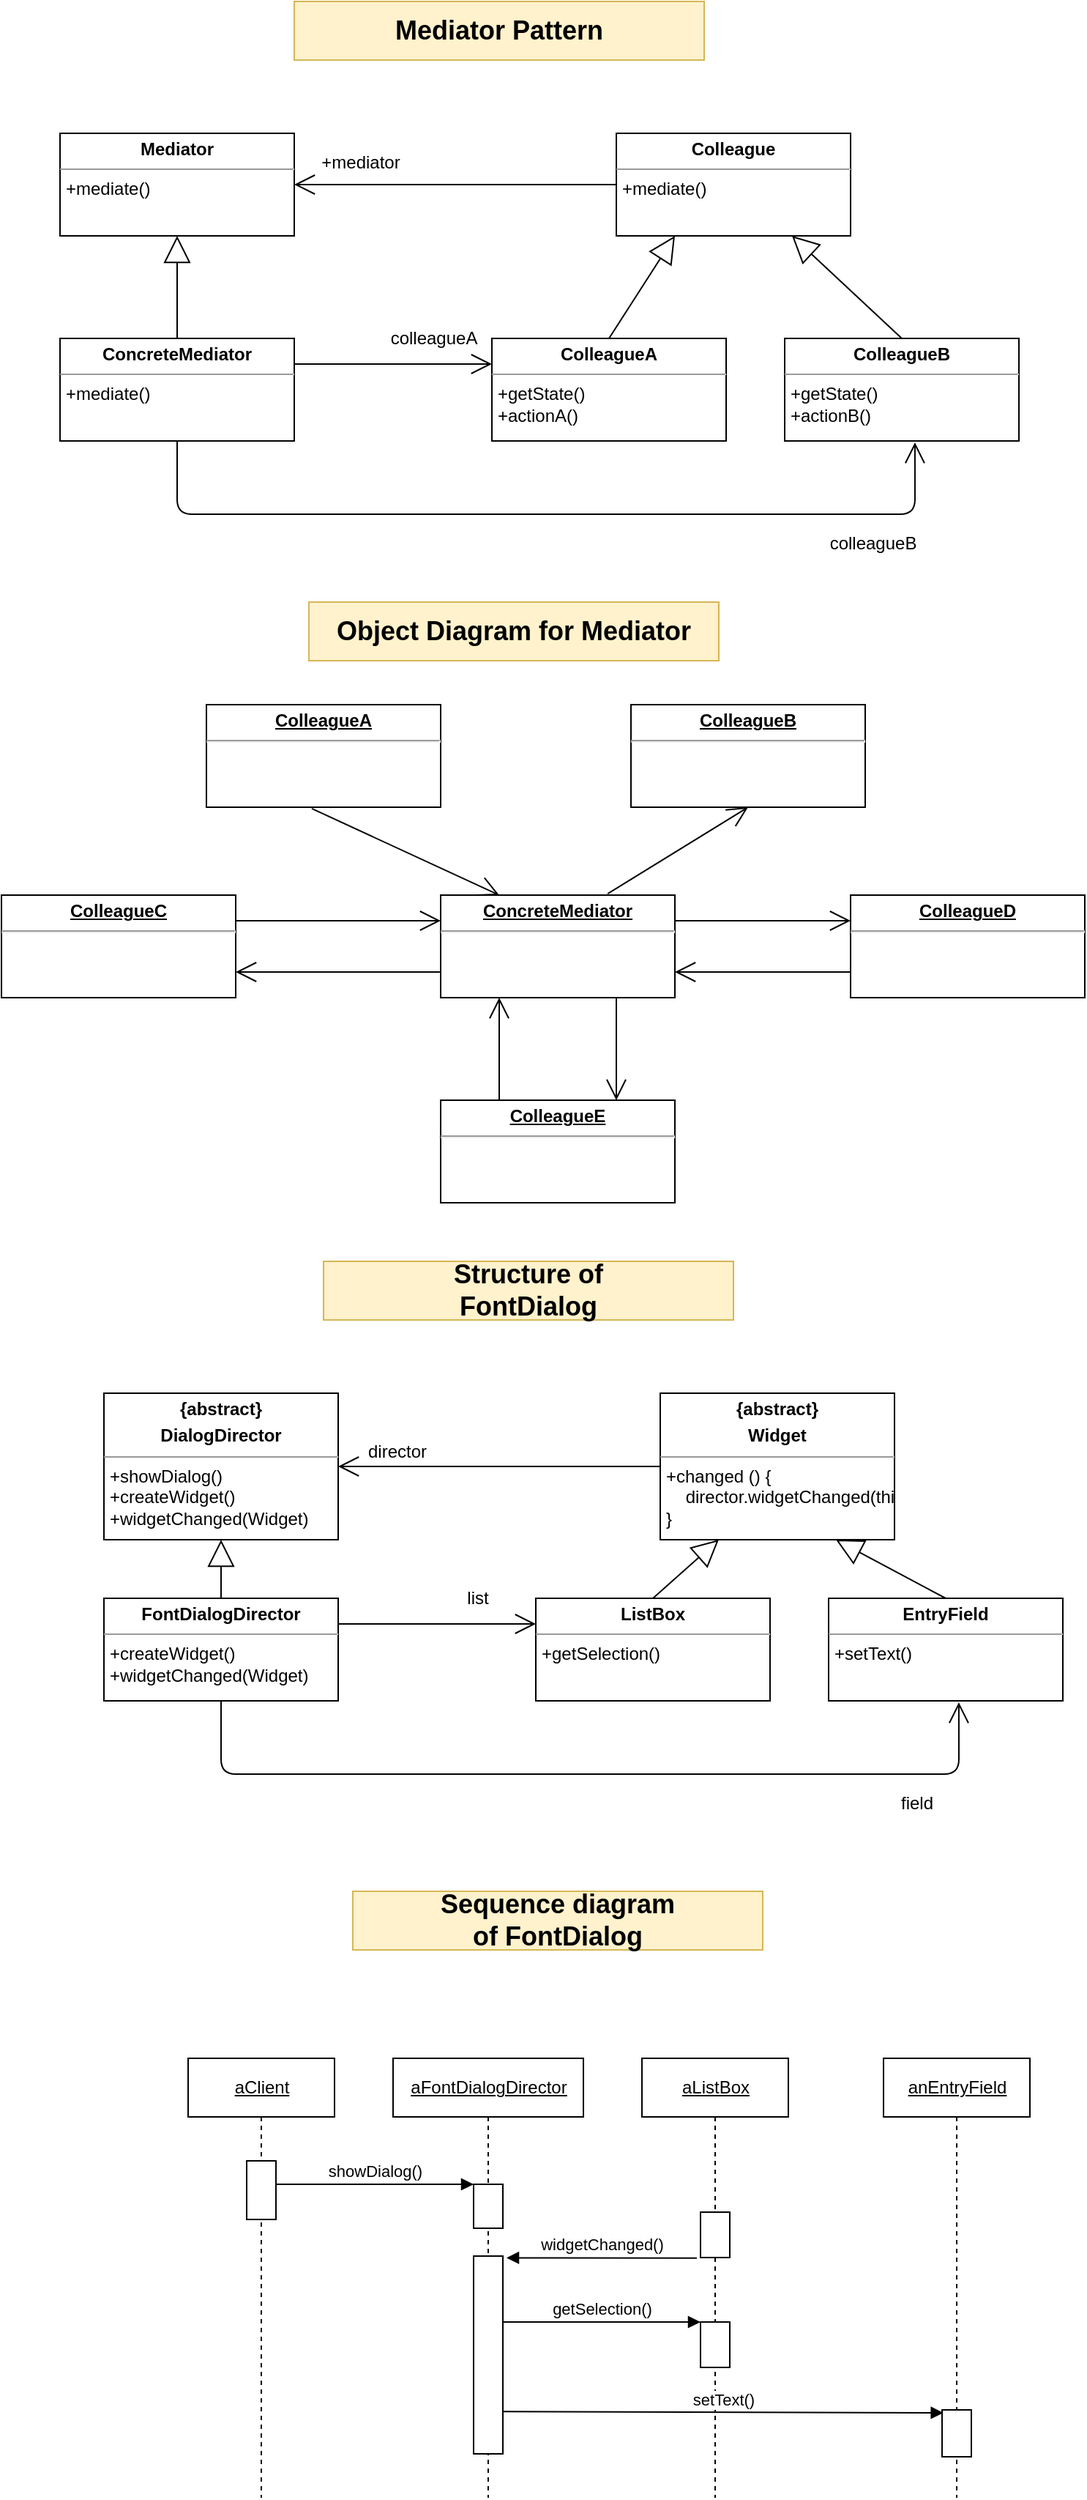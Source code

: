 <mxfile version="15.0.2" type="github">
  <diagram id="xZ_1AIJkeaZ1rtI2iKj8" name="Page-1">
    <mxGraphModel dx="845" dy="753" grid="1" gridSize="10" guides="1" tooltips="1" connect="1" arrows="1" fold="1" page="1" pageScale="1" pageWidth="827" pageHeight="1169" math="0" shadow="0">
      <root>
        <mxCell id="0" />
        <mxCell id="1" parent="0" />
        <mxCell id="1PNxKG9cB4ipBtSQmLbZ-1" value="Mediator Pattern" style="text;html=1;strokeColor=#d6b656;fillColor=#fff2cc;align=center;verticalAlign=middle;whiteSpace=wrap;rounded=0;fontSize=18;fontStyle=1" vertex="1" parent="1">
          <mxGeometry x="280" y="50" width="280" height="40" as="geometry" />
        </mxCell>
        <mxCell id="1PNxKG9cB4ipBtSQmLbZ-3" value="&lt;p style=&quot;margin: 0px ; margin-top: 4px ; text-align: center&quot;&gt;&lt;b&gt;ConcreteMediator&lt;/b&gt;&lt;/p&gt;&lt;hr size=&quot;1&quot;&gt;&lt;p style=&quot;margin: 0px ; margin-left: 4px&quot;&gt;+mediate()&lt;/p&gt;" style="verticalAlign=top;align=left;overflow=fill;fontSize=12;fontFamily=Helvetica;html=1;" vertex="1" parent="1">
          <mxGeometry x="120" y="280" width="160" height="70" as="geometry" />
        </mxCell>
        <mxCell id="1PNxKG9cB4ipBtSQmLbZ-4" value="" style="endArrow=block;endSize=16;endFill=0;html=1;elbow=vertical;rounded=0;entryX=0.5;entryY=1;entryDx=0;entryDy=0;exitX=0.5;exitY=0;exitDx=0;exitDy=0;" edge="1" parent="1" source="1PNxKG9cB4ipBtSQmLbZ-3" target="1PNxKG9cB4ipBtSQmLbZ-2">
          <mxGeometry width="160" relative="1" as="geometry">
            <mxPoint x="200" y="270" as="sourcePoint" />
            <mxPoint x="200" y="260" as="targetPoint" />
          </mxGeometry>
        </mxCell>
        <mxCell id="1PNxKG9cB4ipBtSQmLbZ-6" value="&lt;p style=&quot;margin: 0px ; margin-top: 4px ; text-align: center&quot;&gt;&lt;b&gt;Colleague&lt;/b&gt;&lt;/p&gt;&lt;hr size=&quot;1&quot;&gt;&lt;p style=&quot;margin: 0px ; margin-left: 4px&quot;&gt;+mediate()&lt;/p&gt;" style="verticalAlign=top;align=left;overflow=fill;fontSize=12;fontFamily=Helvetica;html=1;" vertex="1" parent="1">
          <mxGeometry x="500" y="140" width="160" height="70" as="geometry" />
        </mxCell>
        <mxCell id="1PNxKG9cB4ipBtSQmLbZ-7" value="&lt;p style=&quot;margin: 0px ; margin-top: 4px ; text-align: center&quot;&gt;&lt;b&gt;ColleagueA&lt;/b&gt;&lt;/p&gt;&lt;hr size=&quot;1&quot;&gt;&lt;p style=&quot;margin: 0px ; margin-left: 4px&quot;&gt;+getState()&lt;/p&gt;&lt;p style=&quot;margin: 0px ; margin-left: 4px&quot;&gt;+actionA()&lt;/p&gt;" style="verticalAlign=top;align=left;overflow=fill;fontSize=12;fontFamily=Helvetica;html=1;" vertex="1" parent="1">
          <mxGeometry x="415" y="280" width="160" height="70" as="geometry" />
        </mxCell>
        <mxCell id="1PNxKG9cB4ipBtSQmLbZ-8" value="&lt;p style=&quot;margin: 0px ; margin-top: 4px ; text-align: center&quot;&gt;&lt;b&gt;ColleagueB&lt;/b&gt;&lt;br&gt;&lt;/p&gt;&lt;hr size=&quot;1&quot;&gt;&lt;p style=&quot;margin: 0px 0px 0px 4px&quot;&gt;+getState()&lt;/p&gt;&lt;p style=&quot;margin: 0px 0px 0px 4px&quot;&gt;+actionB()&lt;/p&gt;" style="verticalAlign=top;align=left;overflow=fill;fontSize=12;fontFamily=Helvetica;html=1;" vertex="1" parent="1">
          <mxGeometry x="615" y="280" width="160" height="70" as="geometry" />
        </mxCell>
        <mxCell id="1PNxKG9cB4ipBtSQmLbZ-9" value="" style="endArrow=open;endFill=1;endSize=12;html=1;exitX=0;exitY=0.5;exitDx=0;exitDy=0;" edge="1" parent="1" source="1PNxKG9cB4ipBtSQmLbZ-6">
          <mxGeometry width="160" relative="1" as="geometry">
            <mxPoint x="414" y="210" as="sourcePoint" />
            <mxPoint x="280" y="175" as="targetPoint" />
          </mxGeometry>
        </mxCell>
        <mxCell id="1PNxKG9cB4ipBtSQmLbZ-10" value="+mediator" style="text;html=1;align=center;verticalAlign=middle;resizable=0;points=[];autosize=1;strokeColor=none;" vertex="1" parent="1">
          <mxGeometry x="290" y="150" width="70" height="20" as="geometry" />
        </mxCell>
        <mxCell id="1PNxKG9cB4ipBtSQmLbZ-11" value="" style="endArrow=block;endSize=16;endFill=0;html=1;elbow=vertical;rounded=0;entryX=0.25;entryY=1;entryDx=0;entryDy=0;exitX=0.5;exitY=0;exitDx=0;exitDy=0;" edge="1" parent="1" source="1PNxKG9cB4ipBtSQmLbZ-7" target="1PNxKG9cB4ipBtSQmLbZ-6">
          <mxGeometry width="160" relative="1" as="geometry">
            <mxPoint x="530" y="300" as="sourcePoint" />
            <mxPoint x="530" y="230" as="targetPoint" />
          </mxGeometry>
        </mxCell>
        <mxCell id="1PNxKG9cB4ipBtSQmLbZ-12" value="" style="endArrow=block;endSize=16;endFill=0;html=1;elbow=vertical;rounded=0;entryX=0.75;entryY=1;entryDx=0;entryDy=0;exitX=0.5;exitY=0;exitDx=0;exitDy=0;" edge="1" parent="1" source="1PNxKG9cB4ipBtSQmLbZ-8" target="1PNxKG9cB4ipBtSQmLbZ-6">
          <mxGeometry width="160" relative="1" as="geometry">
            <mxPoint x="505" y="290" as="sourcePoint" />
            <mxPoint x="550" y="220" as="targetPoint" />
          </mxGeometry>
        </mxCell>
        <mxCell id="1PNxKG9cB4ipBtSQmLbZ-13" value="" style="endArrow=open;endFill=1;endSize=12;html=1;exitX=1;exitY=0.25;exitDx=0;exitDy=0;entryX=0;entryY=0.25;entryDx=0;entryDy=0;" edge="1" parent="1" source="1PNxKG9cB4ipBtSQmLbZ-3" target="1PNxKG9cB4ipBtSQmLbZ-7">
          <mxGeometry width="160" relative="1" as="geometry">
            <mxPoint x="460" y="300" as="sourcePoint" />
            <mxPoint x="420" y="300" as="targetPoint" />
          </mxGeometry>
        </mxCell>
        <mxCell id="1PNxKG9cB4ipBtSQmLbZ-14" value="colleagueA" style="text;html=1;align=center;verticalAlign=middle;resizable=0;points=[];autosize=1;strokeColor=none;" vertex="1" parent="1">
          <mxGeometry x="340" y="270" width="70" height="20" as="geometry" />
        </mxCell>
        <mxCell id="1PNxKG9cB4ipBtSQmLbZ-15" value="" style="endArrow=open;endFill=1;endSize=12;html=1;exitX=0.5;exitY=1;exitDx=0;exitDy=0;entryX=0.556;entryY=1.014;entryDx=0;entryDy=0;entryPerimeter=0;" edge="1" parent="1" source="1PNxKG9cB4ipBtSQmLbZ-3" target="1PNxKG9cB4ipBtSQmLbZ-8">
          <mxGeometry width="160" relative="1" as="geometry">
            <mxPoint x="290" y="307.5" as="sourcePoint" />
            <mxPoint x="425" y="307.5" as="targetPoint" />
            <Array as="points">
              <mxPoint x="200" y="400" />
              <mxPoint x="704" y="400" />
            </Array>
          </mxGeometry>
        </mxCell>
        <mxCell id="1PNxKG9cB4ipBtSQmLbZ-16" value="colleagueB" style="text;html=1;align=center;verticalAlign=middle;resizable=0;points=[];autosize=1;strokeColor=none;" vertex="1" parent="1">
          <mxGeometry x="640" y="410" width="70" height="20" as="geometry" />
        </mxCell>
        <mxCell id="1PNxKG9cB4ipBtSQmLbZ-17" value="Object Diagram for Mediator" style="text;html=1;strokeColor=#d6b656;fillColor=#fff2cc;align=center;verticalAlign=middle;whiteSpace=wrap;rounded=0;fontSize=18;fontStyle=1" vertex="1" parent="1">
          <mxGeometry x="290" y="460" width="280" height="40" as="geometry" />
        </mxCell>
        <mxCell id="1PNxKG9cB4ipBtSQmLbZ-18" value="&lt;p style=&quot;margin: 0px ; margin-top: 4px ; text-align: center ; text-decoration: underline&quot;&gt;&lt;b&gt;ColleagueA&lt;/b&gt;&lt;/p&gt;&lt;hr&gt;&lt;p style=&quot;margin: 0px ; margin-left: 8px&quot;&gt;&lt;br&gt;&lt;/p&gt;" style="verticalAlign=top;align=left;overflow=fill;fontSize=12;fontFamily=Helvetica;html=1;" vertex="1" parent="1">
          <mxGeometry x="220" y="530" width="160" height="70" as="geometry" />
        </mxCell>
        <mxCell id="1PNxKG9cB4ipBtSQmLbZ-19" value="&lt;p style=&quot;margin: 0px ; margin-top: 4px ; text-align: center ; text-decoration: underline&quot;&gt;&lt;b&gt;ColleagueB&lt;/b&gt;&lt;/p&gt;&lt;hr&gt;&lt;p style=&quot;margin: 0px ; margin-left: 8px&quot;&gt;&lt;br&gt;&lt;/p&gt;" style="verticalAlign=top;align=left;overflow=fill;fontSize=12;fontFamily=Helvetica;html=1;" vertex="1" parent="1">
          <mxGeometry x="510" y="530" width="160" height="70" as="geometry" />
        </mxCell>
        <mxCell id="1PNxKG9cB4ipBtSQmLbZ-20" value="&lt;p style=&quot;margin: 0px ; margin-top: 4px ; text-align: center ; text-decoration: underline&quot;&gt;&lt;b&gt;ColleagueC&lt;/b&gt;&lt;/p&gt;&lt;hr&gt;&lt;p style=&quot;margin: 0px ; margin-left: 8px&quot;&gt;&lt;br&gt;&lt;/p&gt;" style="verticalAlign=top;align=left;overflow=fill;fontSize=12;fontFamily=Helvetica;html=1;" vertex="1" parent="1">
          <mxGeometry x="80" y="660" width="160" height="70" as="geometry" />
        </mxCell>
        <mxCell id="1PNxKG9cB4ipBtSQmLbZ-21" value="&lt;p style=&quot;margin: 0px ; margin-top: 4px ; text-align: center ; text-decoration: underline&quot;&gt;&lt;b&gt;ConcreteMediator&lt;/b&gt;&lt;/p&gt;&lt;hr&gt;&lt;p style=&quot;margin: 0px ; margin-left: 8px&quot;&gt;&lt;br&gt;&lt;/p&gt;" style="verticalAlign=top;align=left;overflow=fill;fontSize=12;fontFamily=Helvetica;html=1;" vertex="1" parent="1">
          <mxGeometry x="380" y="660" width="160" height="70" as="geometry" />
        </mxCell>
        <mxCell id="1PNxKG9cB4ipBtSQmLbZ-22" value="&lt;p style=&quot;margin: 0px ; margin-top: 4px ; text-align: center ; text-decoration: underline&quot;&gt;&lt;b&gt;ColleagueD&lt;/b&gt;&lt;/p&gt;&lt;hr&gt;&lt;p style=&quot;margin: 0px ; margin-left: 8px&quot;&gt;&lt;br&gt;&lt;/p&gt;" style="verticalAlign=top;align=left;overflow=fill;fontSize=12;fontFamily=Helvetica;html=1;" vertex="1" parent="1">
          <mxGeometry x="660" y="660" width="160" height="70" as="geometry" />
        </mxCell>
        <mxCell id="1PNxKG9cB4ipBtSQmLbZ-23" value="&lt;p style=&quot;margin: 0px ; margin-top: 4px ; text-align: center ; text-decoration: underline&quot;&gt;&lt;b&gt;ColleagueE&lt;/b&gt;&lt;/p&gt;&lt;hr&gt;&lt;p style=&quot;margin: 0px ; margin-left: 8px&quot;&gt;&lt;br&gt;&lt;/p&gt;" style="verticalAlign=top;align=left;overflow=fill;fontSize=12;fontFamily=Helvetica;html=1;" vertex="1" parent="1">
          <mxGeometry x="380" y="800" width="160" height="70" as="geometry" />
        </mxCell>
        <mxCell id="1PNxKG9cB4ipBtSQmLbZ-24" value="" style="endArrow=open;endFill=1;endSize=12;html=1;exitX=0.45;exitY=1.014;exitDx=0;exitDy=0;exitPerimeter=0;entryX=0.25;entryY=0;entryDx=0;entryDy=0;" edge="1" parent="1" source="1PNxKG9cB4ipBtSQmLbZ-18" target="1PNxKG9cB4ipBtSQmLbZ-21">
          <mxGeometry width="160" relative="1" as="geometry">
            <mxPoint x="-10" y="740" as="sourcePoint" />
            <mxPoint x="430" y="660" as="targetPoint" />
            <Array as="points" />
          </mxGeometry>
        </mxCell>
        <mxCell id="1PNxKG9cB4ipBtSQmLbZ-25" value="" style="endArrow=open;endFill=1;endSize=12;html=1;exitX=0.713;exitY=-0.014;exitDx=0;exitDy=0;exitPerimeter=0;entryX=0.5;entryY=1;entryDx=0;entryDy=0;" edge="1" parent="1" source="1PNxKG9cB4ipBtSQmLbZ-21" target="1PNxKG9cB4ipBtSQmLbZ-19">
          <mxGeometry width="160" relative="1" as="geometry">
            <mxPoint x="516" y="610.98" as="sourcePoint" />
            <mxPoint x="644" y="670" as="targetPoint" />
            <Array as="points" />
          </mxGeometry>
        </mxCell>
        <mxCell id="1PNxKG9cB4ipBtSQmLbZ-26" value="" style="endArrow=open;endFill=1;endSize=12;html=1;exitX=1;exitY=0.25;exitDx=0;exitDy=0;entryX=0;entryY=0.25;entryDx=0;entryDy=0;" edge="1" parent="1" source="1PNxKG9cB4ipBtSQmLbZ-21" target="1PNxKG9cB4ipBtSQmLbZ-22">
          <mxGeometry width="160" relative="1" as="geometry">
            <mxPoint x="504.08" y="669.02" as="sourcePoint" />
            <mxPoint x="600" y="610" as="targetPoint" />
            <Array as="points" />
          </mxGeometry>
        </mxCell>
        <mxCell id="1PNxKG9cB4ipBtSQmLbZ-27" value="" style="endArrow=open;endFill=1;endSize=12;html=1;exitX=0;exitY=0.75;exitDx=0;exitDy=0;entryX=1;entryY=0.75;entryDx=0;entryDy=0;" edge="1" parent="1" source="1PNxKG9cB4ipBtSQmLbZ-22" target="1PNxKG9cB4ipBtSQmLbZ-21">
          <mxGeometry width="160" relative="1" as="geometry">
            <mxPoint x="550" y="687.5" as="sourcePoint" />
            <mxPoint x="670" y="687.5" as="targetPoint" />
            <Array as="points" />
          </mxGeometry>
        </mxCell>
        <mxCell id="1PNxKG9cB4ipBtSQmLbZ-28" value="" style="endArrow=open;endFill=1;endSize=12;html=1;exitX=1;exitY=0.25;exitDx=0;exitDy=0;entryX=0;entryY=0.25;entryDx=0;entryDy=0;" edge="1" parent="1" source="1PNxKG9cB4ipBtSQmLbZ-20" target="1PNxKG9cB4ipBtSQmLbZ-21">
          <mxGeometry width="160" relative="1" as="geometry">
            <mxPoint x="250" y="677" as="sourcePoint" />
            <mxPoint x="370" y="677" as="targetPoint" />
            <Array as="points" />
          </mxGeometry>
        </mxCell>
        <mxCell id="1PNxKG9cB4ipBtSQmLbZ-29" value="" style="endArrow=open;endFill=1;endSize=12;html=1;exitX=0;exitY=0.75;exitDx=0;exitDy=0;entryX=1;entryY=0.75;entryDx=0;entryDy=0;" edge="1" parent="1" source="1PNxKG9cB4ipBtSQmLbZ-21" target="1PNxKG9cB4ipBtSQmLbZ-20">
          <mxGeometry width="160" relative="1" as="geometry">
            <mxPoint x="370" y="712" as="sourcePoint" />
            <mxPoint x="250" y="712" as="targetPoint" />
            <Array as="points" />
          </mxGeometry>
        </mxCell>
        <mxCell id="1PNxKG9cB4ipBtSQmLbZ-30" value="" style="endArrow=open;endFill=1;endSize=12;html=1;exitX=0.25;exitY=0;exitDx=0;exitDy=0;entryX=0.25;entryY=1;entryDx=0;entryDy=0;" edge="1" parent="1" source="1PNxKG9cB4ipBtSQmLbZ-23" target="1PNxKG9cB4ipBtSQmLbZ-21">
          <mxGeometry width="160" relative="1" as="geometry">
            <mxPoint x="344" y="730" as="sourcePoint" />
            <mxPoint x="390" y="750" as="targetPoint" />
            <Array as="points" />
          </mxGeometry>
        </mxCell>
        <mxCell id="1PNxKG9cB4ipBtSQmLbZ-31" value="" style="endArrow=open;endFill=1;endSize=12;html=1;exitX=0.75;exitY=1;exitDx=0;exitDy=0;entryX=0.75;entryY=0;entryDx=0;entryDy=0;" edge="1" parent="1" source="1PNxKG9cB4ipBtSQmLbZ-21" target="1PNxKG9cB4ipBtSQmLbZ-23">
          <mxGeometry width="160" relative="1" as="geometry">
            <mxPoint x="484" y="765" as="sourcePoint" />
            <mxPoint x="344" y="765" as="targetPoint" />
            <Array as="points" />
          </mxGeometry>
        </mxCell>
        <mxCell id="1PNxKG9cB4ipBtSQmLbZ-32" value="&lt;div&gt;Structure of&lt;/div&gt;&lt;div&gt;FontDialog&lt;/div&gt;" style="text;html=1;strokeColor=#d6b656;fillColor=#fff2cc;align=center;verticalAlign=middle;whiteSpace=wrap;rounded=0;fontSize=18;fontStyle=1" vertex="1" parent="1">
          <mxGeometry x="300" y="910" width="280" height="40" as="geometry" />
        </mxCell>
        <mxCell id="1PNxKG9cB4ipBtSQmLbZ-49" value="&lt;p style=&quot;margin: 0px ; margin-top: 4px ; text-align: center&quot;&gt;&lt;b&gt;{abstract}&lt;/b&gt;&lt;/p&gt;&lt;p style=&quot;margin: 0px ; margin-top: 4px ; text-align: center&quot;&gt;&lt;b&gt;DialogDirector&lt;/b&gt;&lt;/p&gt;&lt;hr size=&quot;1&quot;&gt;&lt;p style=&quot;margin: 0px ; margin-left: 4px&quot;&gt;+showDialog()&lt;/p&gt;&lt;p style=&quot;margin: 0px ; margin-left: 4px&quot;&gt;+createWidget()&lt;/p&gt;&lt;p style=&quot;margin: 0px ; margin-left: 4px&quot;&gt;+widgetChanged(Widget)&lt;/p&gt;" style="verticalAlign=top;align=left;overflow=fill;fontSize=12;fontFamily=Helvetica;html=1;" vertex="1" parent="1">
          <mxGeometry x="150" y="1000" width="160" height="100" as="geometry" />
        </mxCell>
        <mxCell id="1PNxKG9cB4ipBtSQmLbZ-50" value="&lt;p style=&quot;margin: 0px ; margin-top: 4px ; text-align: center&quot;&gt;&lt;b&gt;FontDialogDirector&lt;/b&gt;&lt;/p&gt;&lt;hr size=&quot;1&quot;&gt;&lt;p style=&quot;margin: 0px ; margin-left: 4px&quot;&gt;+createWidget()&lt;/p&gt;&lt;p style=&quot;margin: 0px ; margin-left: 4px&quot;&gt;+widgetChanged(Widget)&lt;br&gt;&lt;/p&gt;" style="verticalAlign=top;align=left;overflow=fill;fontSize=12;fontFamily=Helvetica;html=1;" vertex="1" parent="1">
          <mxGeometry x="150" y="1140" width="160" height="70" as="geometry" />
        </mxCell>
        <mxCell id="1PNxKG9cB4ipBtSQmLbZ-51" value="" style="endArrow=block;endSize=16;endFill=0;html=1;elbow=vertical;rounded=0;entryX=0.5;entryY=1;entryDx=0;entryDy=0;exitX=0.5;exitY=0;exitDx=0;exitDy=0;" edge="1" parent="1" source="1PNxKG9cB4ipBtSQmLbZ-50" target="1PNxKG9cB4ipBtSQmLbZ-49">
          <mxGeometry width="160" relative="1" as="geometry">
            <mxPoint x="230" y="1130" as="sourcePoint" />
            <mxPoint x="230" y="1120" as="targetPoint" />
          </mxGeometry>
        </mxCell>
        <mxCell id="1PNxKG9cB4ipBtSQmLbZ-52" value="&lt;p style=&quot;margin: 0px ; margin-top: 4px ; text-align: center&quot;&gt;&lt;b&gt;{abstract}&lt;/b&gt;&lt;/p&gt;&lt;p style=&quot;margin: 0px ; margin-top: 4px ; text-align: center&quot;&gt;&lt;b&gt;Widget&lt;/b&gt;&lt;/p&gt;&lt;hr size=&quot;1&quot;&gt;&lt;p style=&quot;margin: 0px ; margin-left: 4px&quot;&gt;+changed () {&lt;/p&gt;&lt;p style=&quot;margin: 0px ; margin-left: 4px&quot;&gt;&amp;nbsp; &amp;nbsp; director.widgetChanged(this)&lt;/p&gt;&lt;p style=&quot;margin: 0px ; margin-left: 4px&quot;&gt;}&lt;/p&gt;" style="verticalAlign=top;align=left;overflow=fill;fontSize=12;fontFamily=Helvetica;html=1;" vertex="1" parent="1">
          <mxGeometry x="530" y="1000" width="160" height="100" as="geometry" />
        </mxCell>
        <mxCell id="1PNxKG9cB4ipBtSQmLbZ-53" value="&lt;p style=&quot;margin: 0px ; margin-top: 4px ; text-align: center&quot;&gt;&lt;b&gt;ListBox&lt;/b&gt;&lt;/p&gt;&lt;hr size=&quot;1&quot;&gt;&lt;p style=&quot;margin: 0px ; margin-left: 4px&quot;&gt;+getSelection()&lt;/p&gt;" style="verticalAlign=top;align=left;overflow=fill;fontSize=12;fontFamily=Helvetica;html=1;" vertex="1" parent="1">
          <mxGeometry x="445" y="1140" width="160" height="70" as="geometry" />
        </mxCell>
        <mxCell id="1PNxKG9cB4ipBtSQmLbZ-54" value="&lt;p style=&quot;margin: 0px ; margin-top: 4px ; text-align: center&quot;&gt;&lt;b&gt;EntryField&lt;/b&gt;&lt;br&gt;&lt;/p&gt;&lt;hr size=&quot;1&quot;&gt;&lt;p style=&quot;margin: 0px 0px 0px 4px&quot;&gt;+setText()&lt;/p&gt;" style="verticalAlign=top;align=left;overflow=fill;fontSize=12;fontFamily=Helvetica;html=1;" vertex="1" parent="1">
          <mxGeometry x="645" y="1140" width="160" height="70" as="geometry" />
        </mxCell>
        <mxCell id="1PNxKG9cB4ipBtSQmLbZ-55" value="" style="endArrow=open;endFill=1;endSize=12;html=1;exitX=0;exitY=0.5;exitDx=0;exitDy=0;entryX=1;entryY=0.5;entryDx=0;entryDy=0;" edge="1" parent="1" source="1PNxKG9cB4ipBtSQmLbZ-52" target="1PNxKG9cB4ipBtSQmLbZ-49">
          <mxGeometry width="160" relative="1" as="geometry">
            <mxPoint x="444" y="1070" as="sourcePoint" />
            <mxPoint x="310" y="1035" as="targetPoint" />
          </mxGeometry>
        </mxCell>
        <mxCell id="1PNxKG9cB4ipBtSQmLbZ-56" value="director" style="text;html=1;align=center;verticalAlign=middle;resizable=0;points=[];autosize=1;strokeColor=none;" vertex="1" parent="1">
          <mxGeometry x="320" y="1030" width="60" height="20" as="geometry" />
        </mxCell>
        <mxCell id="1PNxKG9cB4ipBtSQmLbZ-57" value="" style="endArrow=block;endSize=16;endFill=0;html=1;elbow=vertical;rounded=0;entryX=0.25;entryY=1;entryDx=0;entryDy=0;exitX=0.5;exitY=0;exitDx=0;exitDy=0;" edge="1" parent="1" source="1PNxKG9cB4ipBtSQmLbZ-53" target="1PNxKG9cB4ipBtSQmLbZ-52">
          <mxGeometry width="160" relative="1" as="geometry">
            <mxPoint x="560" y="1160" as="sourcePoint" />
            <mxPoint x="560" y="1090" as="targetPoint" />
          </mxGeometry>
        </mxCell>
        <mxCell id="1PNxKG9cB4ipBtSQmLbZ-58" value="" style="endArrow=block;endSize=16;endFill=0;html=1;elbow=vertical;rounded=0;entryX=0.75;entryY=1;entryDx=0;entryDy=0;exitX=0.5;exitY=0;exitDx=0;exitDy=0;" edge="1" parent="1" source="1PNxKG9cB4ipBtSQmLbZ-54" target="1PNxKG9cB4ipBtSQmLbZ-52">
          <mxGeometry width="160" relative="1" as="geometry">
            <mxPoint x="535" y="1150" as="sourcePoint" />
            <mxPoint x="580" y="1080" as="targetPoint" />
          </mxGeometry>
        </mxCell>
        <mxCell id="1PNxKG9cB4ipBtSQmLbZ-59" value="" style="endArrow=open;endFill=1;endSize=12;html=1;exitX=1;exitY=0.25;exitDx=0;exitDy=0;entryX=0;entryY=0.25;entryDx=0;entryDy=0;" edge="1" parent="1" source="1PNxKG9cB4ipBtSQmLbZ-50" target="1PNxKG9cB4ipBtSQmLbZ-53">
          <mxGeometry width="160" relative="1" as="geometry">
            <mxPoint x="490" y="1160" as="sourcePoint" />
            <mxPoint x="450" y="1160" as="targetPoint" />
          </mxGeometry>
        </mxCell>
        <mxCell id="1PNxKG9cB4ipBtSQmLbZ-60" value="list" style="text;html=1;align=center;verticalAlign=middle;resizable=0;points=[];autosize=1;strokeColor=none;" vertex="1" parent="1">
          <mxGeometry x="390" y="1130" width="30" height="20" as="geometry" />
        </mxCell>
        <mxCell id="1PNxKG9cB4ipBtSQmLbZ-61" value="" style="endArrow=open;endFill=1;endSize=12;html=1;exitX=0.5;exitY=1;exitDx=0;exitDy=0;entryX=0.556;entryY=1.014;entryDx=0;entryDy=0;entryPerimeter=0;" edge="1" parent="1" source="1PNxKG9cB4ipBtSQmLbZ-50" target="1PNxKG9cB4ipBtSQmLbZ-54">
          <mxGeometry width="160" relative="1" as="geometry">
            <mxPoint x="320" y="1167.5" as="sourcePoint" />
            <mxPoint x="455" y="1167.5" as="targetPoint" />
            <Array as="points">
              <mxPoint x="230" y="1260" />
              <mxPoint x="734" y="1260" />
            </Array>
          </mxGeometry>
        </mxCell>
        <mxCell id="1PNxKG9cB4ipBtSQmLbZ-62" value="field" style="text;html=1;align=center;verticalAlign=middle;resizable=0;points=[];autosize=1;strokeColor=none;" vertex="1" parent="1">
          <mxGeometry x="685" y="1270" width="40" height="20" as="geometry" />
        </mxCell>
        <mxCell id="1PNxKG9cB4ipBtSQmLbZ-2" value="&lt;p style=&quot;margin: 0px ; margin-top: 4px ; text-align: center&quot;&gt;&lt;b&gt;Mediator&lt;/b&gt;&lt;/p&gt;&lt;hr size=&quot;1&quot;&gt;&lt;p style=&quot;margin: 0px ; margin-left: 4px&quot;&gt;+mediate()&lt;/p&gt;" style="verticalAlign=top;align=left;overflow=fill;fontSize=12;fontFamily=Helvetica;html=1;" vertex="1" parent="1">
          <mxGeometry x="120" y="140" width="160" height="70" as="geometry" />
        </mxCell>
        <mxCell id="1PNxKG9cB4ipBtSQmLbZ-78" value="&lt;u&gt;aClient&lt;/u&gt;" style="shape=umlLifeline;perimeter=lifelinePerimeter;whiteSpace=wrap;html=1;container=1;collapsible=0;recursiveResize=0;outlineConnect=0;" vertex="1" parent="1">
          <mxGeometry x="207.5" y="1454" width="100" height="300" as="geometry" />
        </mxCell>
        <mxCell id="1PNxKG9cB4ipBtSQmLbZ-82" value="showDialog()" style="html=1;verticalAlign=bottom;endArrow=block;entryX=0;entryY=0;" edge="1" target="1PNxKG9cB4ipBtSQmLbZ-81" parent="1">
          <mxGeometry relative="1" as="geometry">
            <mxPoint x="267.5" y="1540" as="sourcePoint" />
          </mxGeometry>
        </mxCell>
        <mxCell id="1PNxKG9cB4ipBtSQmLbZ-88" value="&lt;u&gt;aFontDialogDirector&lt;/u&gt;" style="shape=umlLifeline;perimeter=lifelinePerimeter;whiteSpace=wrap;html=1;container=1;collapsible=0;recursiveResize=0;outlineConnect=0;" vertex="1" parent="1">
          <mxGeometry x="347.5" y="1454" width="130" height="300" as="geometry" />
        </mxCell>
        <mxCell id="1PNxKG9cB4ipBtSQmLbZ-81" value="" style="html=1;points=[];perimeter=orthogonalPerimeter;" vertex="1" parent="1PNxKG9cB4ipBtSQmLbZ-88">
          <mxGeometry x="55" y="86" width="20" height="30" as="geometry" />
        </mxCell>
        <mxCell id="1PNxKG9cB4ipBtSQmLbZ-92" value="" style="html=1;points=[];perimeter=orthogonalPerimeter;" vertex="1" parent="1PNxKG9cB4ipBtSQmLbZ-88">
          <mxGeometry x="55" y="135" width="20" height="135" as="geometry" />
        </mxCell>
        <mxCell id="1PNxKG9cB4ipBtSQmLbZ-89" value="&lt;u&gt;aListBox&lt;/u&gt;" style="shape=umlLifeline;perimeter=lifelinePerimeter;whiteSpace=wrap;html=1;container=1;collapsible=0;recursiveResize=0;outlineConnect=0;" vertex="1" parent="1">
          <mxGeometry x="517.5" y="1454" width="100" height="300" as="geometry" />
        </mxCell>
        <mxCell id="1PNxKG9cB4ipBtSQmLbZ-90" value="&lt;u&gt;anEntryField&lt;/u&gt;" style="shape=umlLifeline;perimeter=lifelinePerimeter;whiteSpace=wrap;html=1;container=1;collapsible=0;recursiveResize=0;outlineConnect=0;" vertex="1" parent="1">
          <mxGeometry x="682.5" y="1454" width="100" height="300" as="geometry" />
        </mxCell>
        <mxCell id="1PNxKG9cB4ipBtSQmLbZ-98" value="" style="html=1;points=[];perimeter=orthogonalPerimeter;" vertex="1" parent="1PNxKG9cB4ipBtSQmLbZ-90">
          <mxGeometry x="40" y="240" width="20" height="32" as="geometry" />
        </mxCell>
        <mxCell id="1PNxKG9cB4ipBtSQmLbZ-91" value="" style="html=1;points=[];perimeter=orthogonalPerimeter;" vertex="1" parent="1">
          <mxGeometry x="247.5" y="1524" width="20" height="40" as="geometry" />
        </mxCell>
        <mxCell id="1PNxKG9cB4ipBtSQmLbZ-93" value="" style="html=1;points=[];perimeter=orthogonalPerimeter;" vertex="1" parent="1">
          <mxGeometry x="557.5" y="1559" width="20" height="31" as="geometry" />
        </mxCell>
        <mxCell id="1PNxKG9cB4ipBtSQmLbZ-94" value="widgetChanged()" style="html=1;verticalAlign=bottom;endArrow=block;entryX=1.125;entryY=0.009;exitX=-0.125;exitY=1.011;exitDx=0;exitDy=0;exitPerimeter=0;entryDx=0;entryDy=0;entryPerimeter=0;" edge="1" parent="1" source="1PNxKG9cB4ipBtSQmLbZ-93" target="1PNxKG9cB4ipBtSQmLbZ-92">
          <mxGeometry relative="1" as="geometry">
            <mxPoint x="277.5" y="1550" as="sourcePoint" />
            <mxPoint x="412.5" y="1550" as="targetPoint" />
          </mxGeometry>
        </mxCell>
        <mxCell id="1PNxKG9cB4ipBtSQmLbZ-95" value="getSelection()" style="html=1;verticalAlign=bottom;endArrow=block;entryX=0;entryY=0;" edge="1" parent="1">
          <mxGeometry relative="1" as="geometry">
            <mxPoint x="422.5" y="1634" as="sourcePoint" />
            <mxPoint x="557.5" y="1634" as="targetPoint" />
          </mxGeometry>
        </mxCell>
        <mxCell id="1PNxKG9cB4ipBtSQmLbZ-96" value="" style="html=1;points=[];perimeter=orthogonalPerimeter;" vertex="1" parent="1">
          <mxGeometry x="557.5" y="1634" width="20" height="31" as="geometry" />
        </mxCell>
        <mxCell id="1PNxKG9cB4ipBtSQmLbZ-97" value="setText()" style="html=1;verticalAlign=bottom;endArrow=block;entryX=0.042;entryY=0.063;exitX=1;exitY=0.786;exitDx=0;exitDy=0;exitPerimeter=0;entryDx=0;entryDy=0;entryPerimeter=0;" edge="1" parent="1" source="1PNxKG9cB4ipBtSQmLbZ-92" target="1PNxKG9cB4ipBtSQmLbZ-98">
          <mxGeometry relative="1" as="geometry">
            <mxPoint x="587.5" y="1693" as="sourcePoint" />
            <mxPoint x="722.5" y="1693" as="targetPoint" />
          </mxGeometry>
        </mxCell>
        <mxCell id="1PNxKG9cB4ipBtSQmLbZ-99" value="&lt;div&gt;Sequence diagram&lt;/div&gt;&lt;div&gt;of FontDialog&lt;/div&gt;" style="text;html=1;strokeColor=#d6b656;fillColor=#fff2cc;align=center;verticalAlign=middle;whiteSpace=wrap;rounded=0;fontSize=18;fontStyle=1" vertex="1" parent="1">
          <mxGeometry x="320" y="1340" width="280" height="40" as="geometry" />
        </mxCell>
      </root>
    </mxGraphModel>
  </diagram>
</mxfile>
